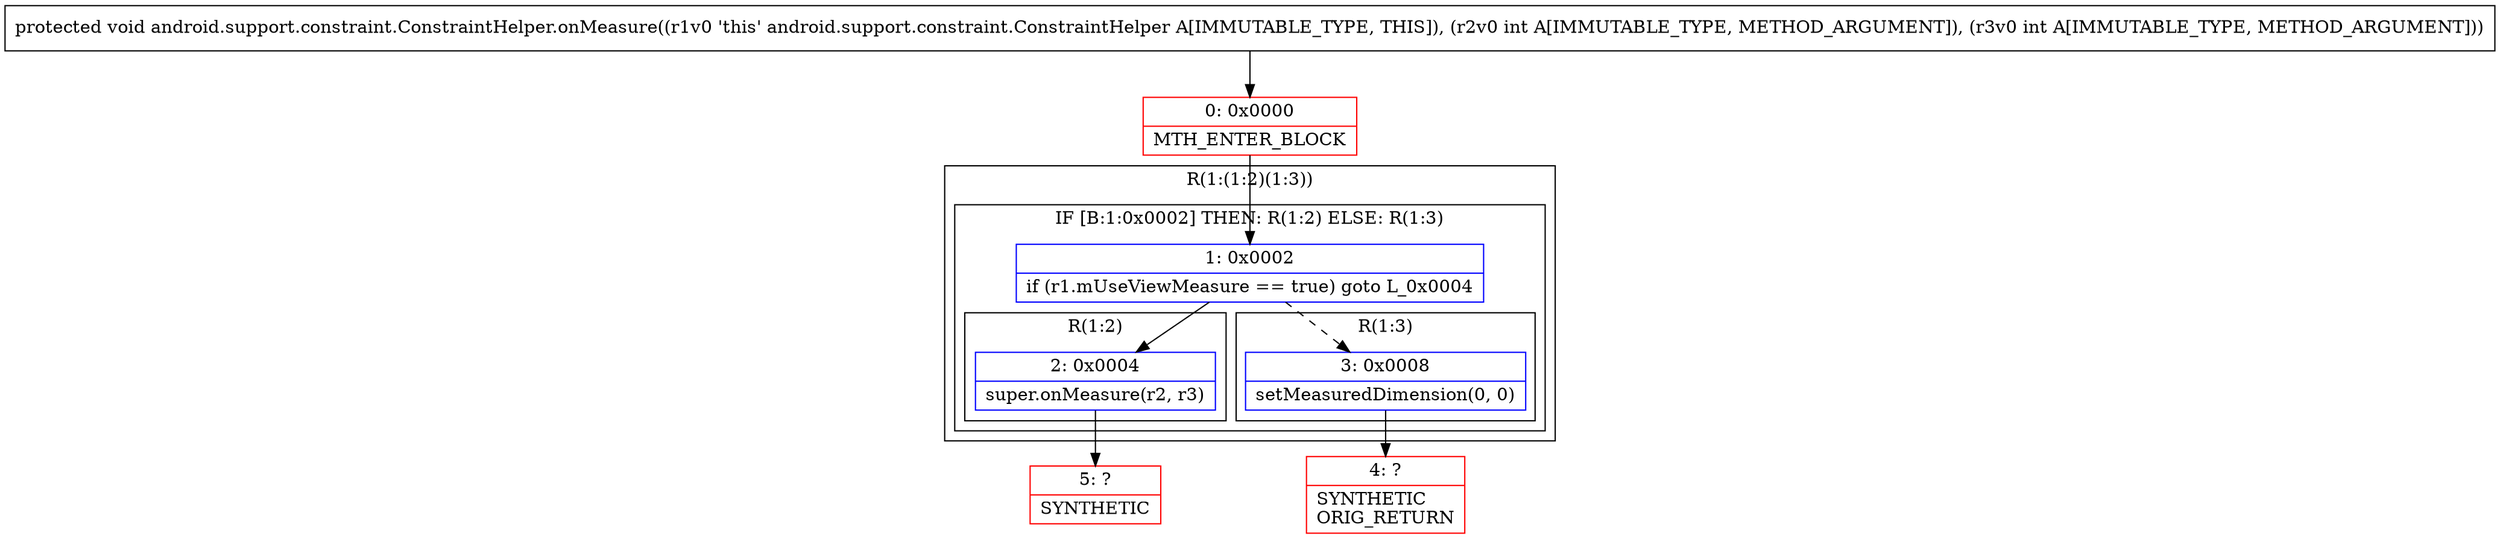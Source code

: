 digraph "CFG forandroid.support.constraint.ConstraintHelper.onMeasure(II)V" {
subgraph cluster_Region_1643830513 {
label = "R(1:(1:2)(1:3))";
node [shape=record,color=blue];
subgraph cluster_IfRegion_1734103448 {
label = "IF [B:1:0x0002] THEN: R(1:2) ELSE: R(1:3)";
node [shape=record,color=blue];
Node_1 [shape=record,label="{1\:\ 0x0002|if (r1.mUseViewMeasure == true) goto L_0x0004\l}"];
subgraph cluster_Region_391856265 {
label = "R(1:2)";
node [shape=record,color=blue];
Node_2 [shape=record,label="{2\:\ 0x0004|super.onMeasure(r2, r3)\l}"];
}
subgraph cluster_Region_431185831 {
label = "R(1:3)";
node [shape=record,color=blue];
Node_3 [shape=record,label="{3\:\ 0x0008|setMeasuredDimension(0, 0)\l}"];
}
}
}
Node_0 [shape=record,color=red,label="{0\:\ 0x0000|MTH_ENTER_BLOCK\l}"];
Node_4 [shape=record,color=red,label="{4\:\ ?|SYNTHETIC\lORIG_RETURN\l}"];
Node_5 [shape=record,color=red,label="{5\:\ ?|SYNTHETIC\l}"];
MethodNode[shape=record,label="{protected void android.support.constraint.ConstraintHelper.onMeasure((r1v0 'this' android.support.constraint.ConstraintHelper A[IMMUTABLE_TYPE, THIS]), (r2v0 int A[IMMUTABLE_TYPE, METHOD_ARGUMENT]), (r3v0 int A[IMMUTABLE_TYPE, METHOD_ARGUMENT])) }"];
MethodNode -> Node_0;
Node_1 -> Node_2;
Node_1 -> Node_3[style=dashed];
Node_2 -> Node_5;
Node_3 -> Node_4;
Node_0 -> Node_1;
}

